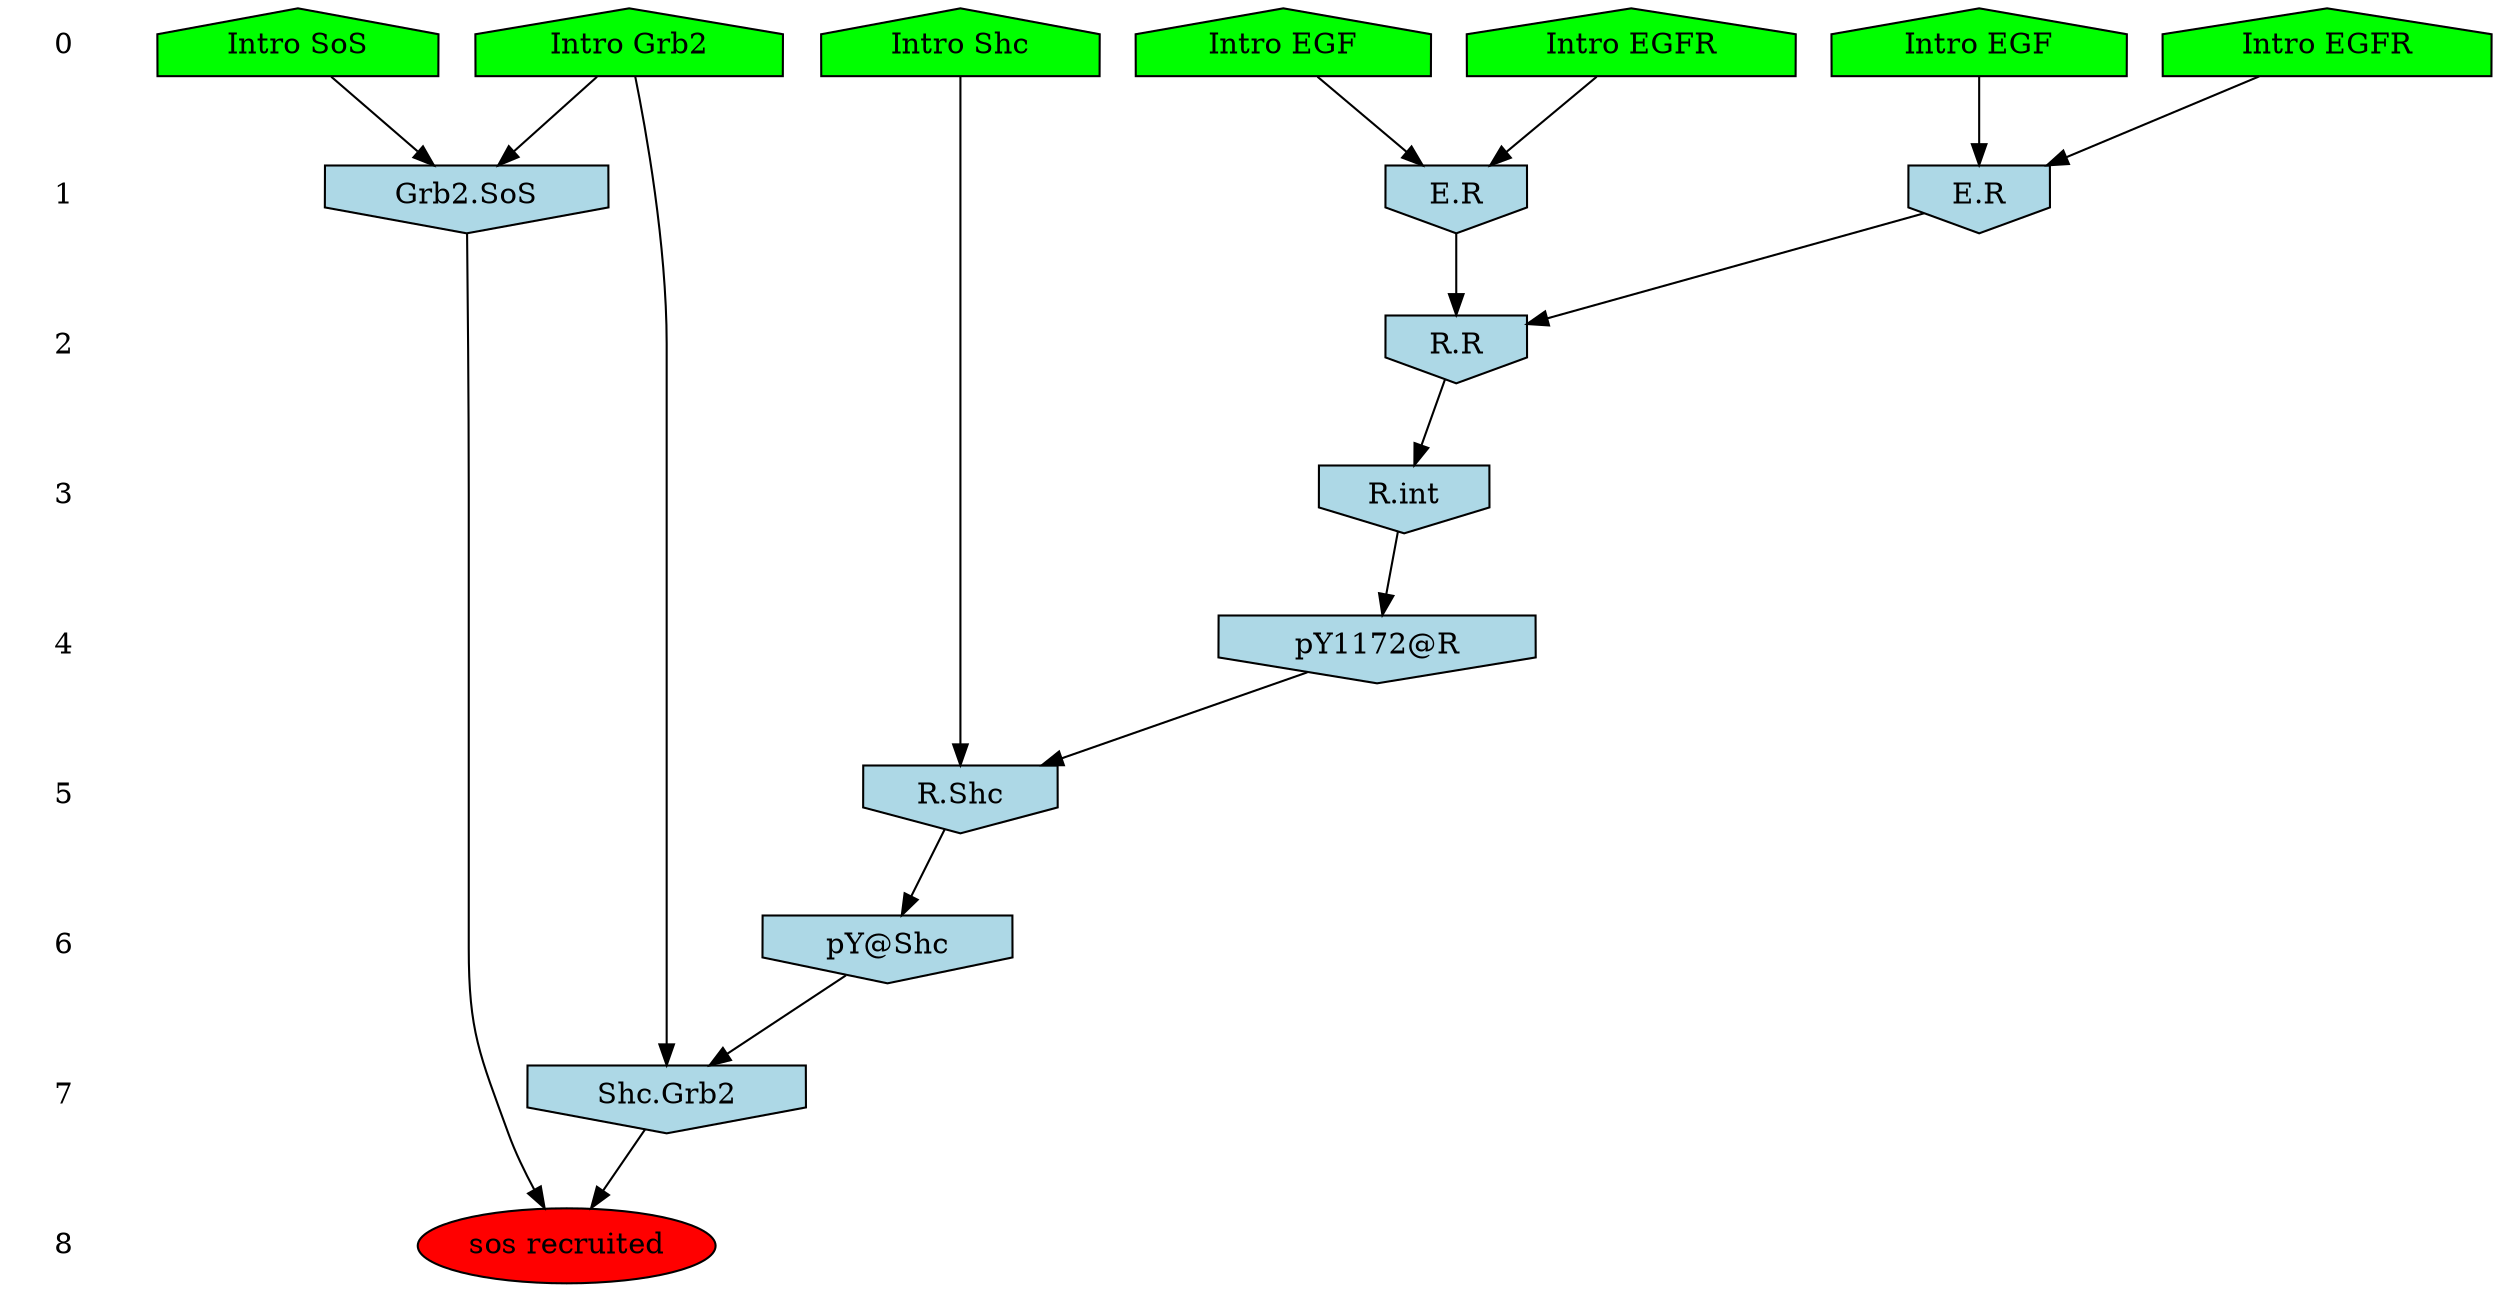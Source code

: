 /* Compression of 403 causal flows obtained in average at 1.609420E+00 t.u */
/* Compressed causal flows were: [4;6;13;15;16;29;36;40;41;42;45;48;52;59;66;
67;68;72;74;76;78;81;82;85;87;93;96;99;100;113;119;123;125;131;132;133;135;
138;139;140;145;149;150;153;159;160;169;170;174;176;178;180;182;184;185;186;
190;193;194;199;200;205;211;212;215;216;220;222;223;225;226;228;230;234;235;
241;243;244;245;247;250;252;256;258;259;261;262;265;269;270;272;275;281;290;
292;296;297;299;300;304;309;313;317;319;333;334;335;337;340;343;345;348;349;
352;355;356;357;358;360;363;367;369;373;381;382;383;384;387;389;390;398;399;
401;402;403;405;406;408;412;414;419;423;424;427;429;430;431;434;436;439;440;
445;446;447;448;450;452;454;456;457;459;460;461;462;464;474;475;477;479;485;
487;492;494;495;497;499;500;501;502;504;506;510;512;513;517;518;525;530;532;
534;541;542;544;545;549;550;556;566;570;574;577;580;581;583;584;591;598;599;
602;606;608;611;612;616;619;620;622;623;626;628;629;631;633;634;637;639;641;
642;644;648;649;650;653;655;659;662;665;666;667;669;675;676;679;680;681;682;
683;687;688;690;692;693;694;695;696;699;701;703;704;705;708;709;713;715;716;
719;720;723;733;736;737;738;739;742;744;745;746;752;762;763;764;765;767;770;
772;774;776;778;779;780;781;782;787;795;796;801;804;806;807;808;813;818;820;
821;824;826;832;834;842;843;844;848;849;850;853;856;859;873;874;875;877;882;
887;888;889;890;897;900;901;904;905;907;908;917;923;924;925;926;928;929;934;
936;938;939;940;944;947;948;950;951;954;955;957;961;964;965;970;971;974;975;
984;986;988;989;996;997;998;999;1001;1002;1003;1004;1005;1015;1016;1017;1020;
1021;1025;1026;1028;1029;1030;1031;1032;1036;1040;1041;1042;1044;1051;1053;
1055;1056;1057;1058;1059;1060;1061;1063;1066;1073;1082] */
digraph G{
 ranksep=.5 ;
{ rank = same ; "0" [shape=plaintext] ;
node_1 [label="Intro EGF", shape=house, style=filled, fillcolor=green] ;
node_2 [label="Intro EGF", shape=house, style=filled, fillcolor=green] ;
node_3 [label="Intro EGFR", shape=house, style=filled, fillcolor=green] ;
node_4 [label="Intro EGFR", shape=house, style=filled, fillcolor=green] ;
node_5 [label="Intro Shc", shape=house, style=filled, fillcolor=green] ;
node_10 [label="Intro SoS", shape=house, style=filled, fillcolor=green] ;
node_13 [label="Intro Grb2", shape=house, style=filled, fillcolor=green] ;
}
{ rank = same ; "1" [shape=plaintext] ;
node_6 [label="E.R", shape=invhouse, style=filled, fillcolor = lightblue] ;
node_7 [label="E.R", shape=invhouse, style=filled, fillcolor = lightblue] ;
node_14 [label="Grb2.SoS", shape=invhouse, style=filled, fillcolor = lightblue] ;
}
{ rank = same ; "2" [shape=plaintext] ;
node_8 [label="R.R", shape=invhouse, style=filled, fillcolor = lightblue] ;
}
{ rank = same ; "3" [shape=plaintext] ;
node_9 [label="R.int", shape=invhouse, style=filled, fillcolor = lightblue] ;
}
{ rank = same ; "4" [shape=plaintext] ;
node_11 [label="pY1172@R", shape=invhouse, style=filled, fillcolor = lightblue] ;
}
{ rank = same ; "5" [shape=plaintext] ;
node_12 [label="R.Shc", shape=invhouse, style=filled, fillcolor = lightblue] ;
}
{ rank = same ; "6" [shape=plaintext] ;
node_15 [label="pY@Shc", shape=invhouse, style=filled, fillcolor = lightblue] ;
}
{ rank = same ; "7" [shape=plaintext] ;
node_16 [label="Shc.Grb2", shape=invhouse, style=filled, fillcolor = lightblue] ;
}
{ rank = same ; "8" [shape=plaintext] ;
node_17 [label="sos recruited", style=filled, fillcolor=red] ;
}
"0" -> "1" [style="invis"];
"1" -> "2" [style="invis"];
"2" -> "3" [style="invis"];
"3" -> "4" [style="invis"];
"4" -> "5" [style="invis"];
"5" -> "6" [style="invis"];
"6" -> "7" [style="invis"];
"7" -> "8" [style="invis"];
node_2 -> node_6
node_4 -> node_6
node_1 -> node_7
node_3 -> node_7
node_6 -> node_8
node_7 -> node_8
node_8 -> node_9
node_9 -> node_11
node_5 -> node_12
node_11 -> node_12
node_10 -> node_14
node_13 -> node_14
node_12 -> node_15
node_13 -> node_16
node_15 -> node_16
node_14 -> node_17
node_16 -> node_17
}
/*
 Dot generation time: 0.000260
*/

